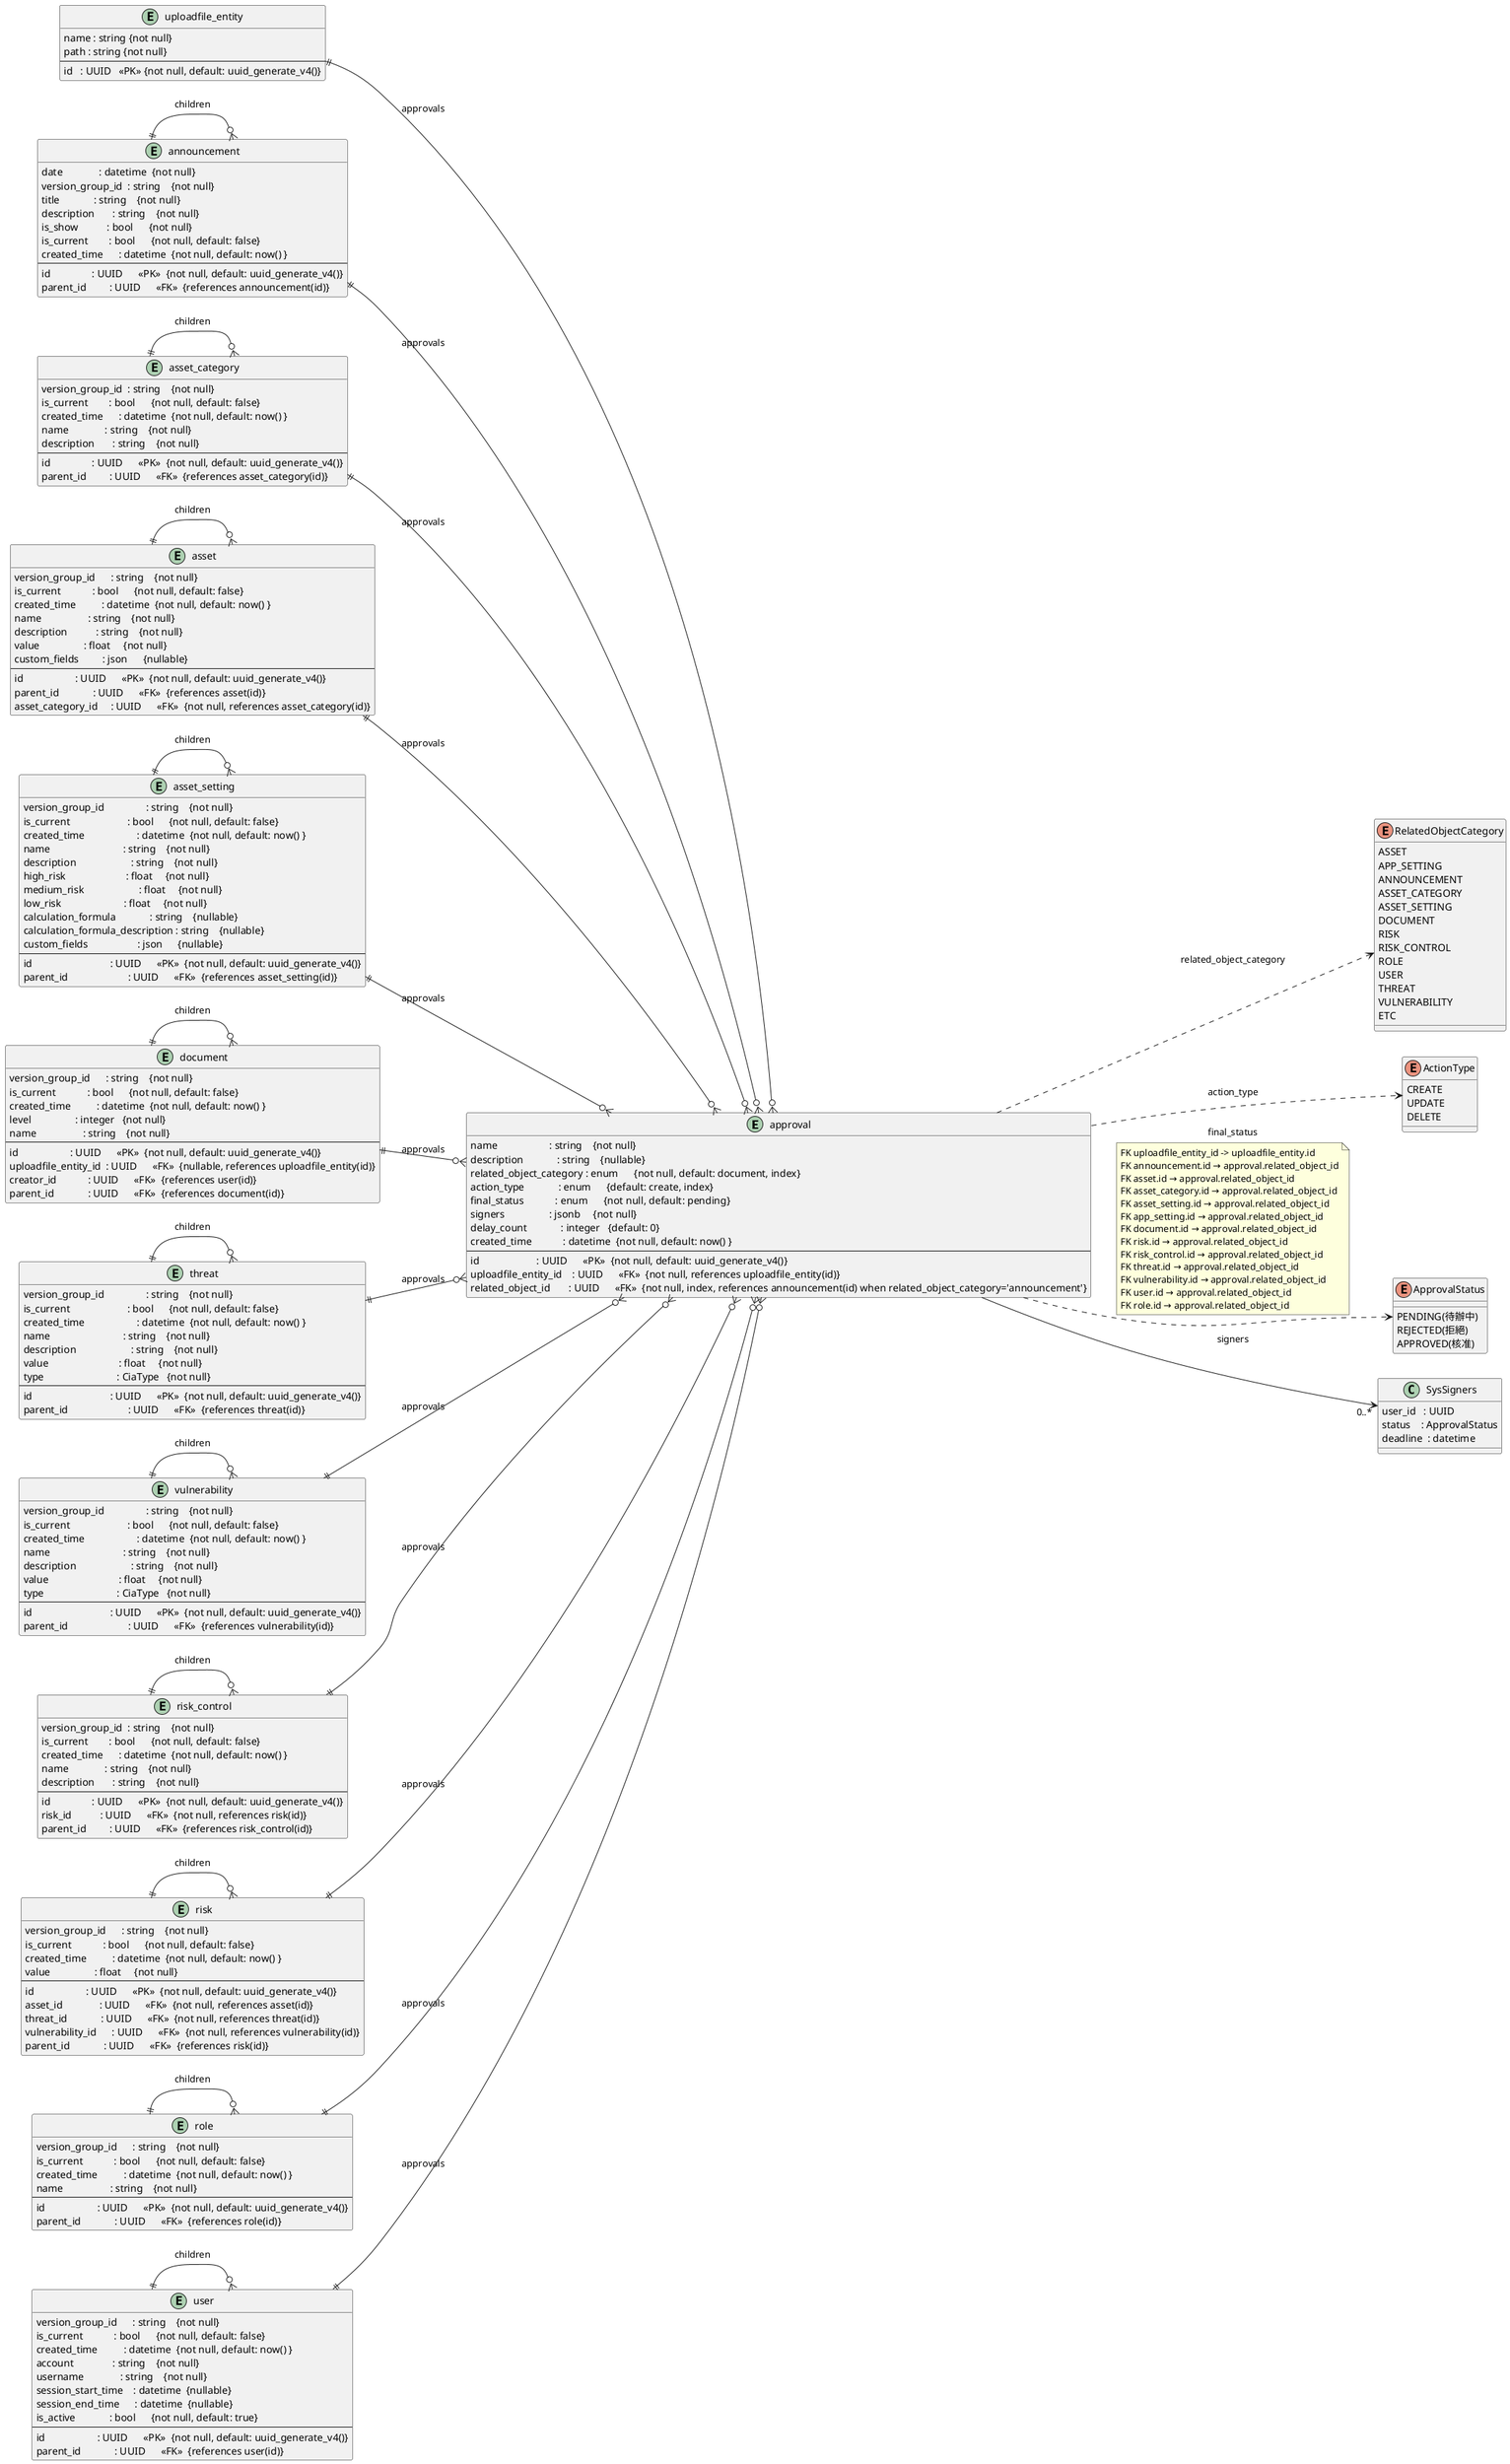 @startuml
' skinparam linetype ortho
left to right direction

entity "approval" as APV {
    name                    : string    {not null}
    description             : string    {nullable}
    related_object_category : enum      {not null, default: document, index}
    action_type             : enum      {default: create, index}
    final_status            : enum      {not null, default: pending}
    signers                 : jsonb     {not null}
    delay_count             : integer   {default: 0}
    created_time            : datetime  {not null, default: now() }
    --
    id                      : UUID      <<PK>>  {not null, default: uuid_generate_v4()}
    uploadfile_entity_id    : UUID      <<FK>>  {not null, references uploadfile_entity(id)}
    related_object_id       : UUID      <<FK>>  {not null, index, references announcement(id) when related_object_category='announcement'}
}

enum RelatedObjectCategory {
    ASSET
    APP_SETTING
    ANNOUNCEMENT
    ASSET_CATEGORY
    ASSET_SETTING
    DOCUMENT
    RISK
    RISK_CONTROL
    ROLE
    USER
    THREAT
    VULNERABILITY
    ETC
}

enum ActionType {
    CREATE
    UPDATE
    DELETE
}

enum ApprovalStatus {
    PENDING(待辦中)
    REJECTED(拒絕)
    APPROVED(核准)
}

class SysSigners {
    user_id   : UUID
    status    : ApprovalStatus
    deadline  : datetime
}

APV --> "0..*" SysSigners    : signers
APV ..> RelatedObjectCategory : related_object_category
APV ..> ActionType           : action_type
APV ..> ApprovalStatus       : final_status

note on link
    FK uploadfile_entity_id -> uploadfile_entity.id
    FK announcement.id → approval.related_object_id
    FK asset.id → approval.related_object_id
    FK asset_category.id → approval.related_object_id
    FK asset_setting.id → approval.related_object_id
    FK app_setting.id → approval.related_object_id
    FK document.id → approval.related_object_id
    FK risk.id → approval.related_object_id
    FK risk_control.id → approval.related_object_id
    FK threat.id → approval.related_object_id
    FK vulnerability.id → approval.related_object_id
    FK user.id → approval.related_object_id
    FK role.id → approval.related_object_id
end note

entity "uploadfile_entity" as UPE {
    name : string {not null}
    path : string {not null}
    --
    id   : UUID   <<PK>> {not null, default: uuid_generate_v4()}
}
UPE ||--o{ APV : approvals

entity "announcement" as ANN {
    date              : datetime  {not null}
    version_group_id  : string    {not null}
    title             : string    {not null}
    description       : string    {not null}
    is_show           : bool      {not null}
    is_current        : bool      {not null, default: false}
    created_time      : datetime  {not null, default: now() }
    --
    id                : UUID      <<PK>>  {not null, default: uuid_generate_v4()}
    parent_id         : UUID      <<FK>>  {references announcement(id)}
}
ANN ||--o{ ANN : children
ANN ||--o{ APV : approvals

entity "asset_category" as ASC {
    version_group_id  : string    {not null}
    is_current        : bool      {not null, default: false}
    created_time      : datetime  {not null, default: now() }
    name              : string    {not null}
    description       : string    {not null}
    --
    id                : UUID      <<PK>>  {not null, default: uuid_generate_v4()}
    parent_id         : UUID      <<FK>>  {references asset_category(id)}
}
ASC ||--o{ ASC : children
ASC ||--o{ APV : approvals

entity "asset" as AST {
    version_group_id      : string    {not null}
    is_current            : bool      {not null, default: false}
    created_time          : datetime  {not null, default: now() }
    name                  : string    {not null}
    description           : string    {not null}
    value                 : float     {not null}
    custom_fields         : json      {nullable}
    --
    id                    : UUID      <<PK>>  {not null, default: uuid_generate_v4()}
    parent_id             : UUID      <<FK>>  {references asset(id)}
    asset_category_id     : UUID      <<FK>>  {not null, references asset_category(id)}
}
AST ||--o{ AST : children
AST ||--o{ APV : approvals

entity "asset_setting" as ASTS {
    version_group_id                : string    {not null}
    is_current                      : bool      {not null, default: false}
    created_time                    : datetime  {not null, default: now() }
    name                            : string    {not null}
    description                     : string    {not null}
    high_risk                       : float     {not null}
    medium_risk                     : float     {not null}
    low_risk                        : float     {not null}
    calculation_formula             : string    {nullable}
    calculation_formula_description : string    {nullable}
    custom_fields                   : json      {nullable}
    --
    id                              : UUID      <<PK>>  {not null, default: uuid_generate_v4()}
    parent_id                       : UUID      <<FK>>  {references asset_setting(id)}
}
ASTS ||--o{ ASTS : children
ASTS ||--o{ APV : approvals

entity "document" as DOC {
    version_group_id      : string    {not null}
    is_current            : bool      {not null, default: false}
    created_time          : datetime  {not null, default: now() }
    level                 : integer   {not null}
    name                  : string    {not null}
    --
    id                    : UUID      <<PK>>  {not null, default: uuid_generate_v4()}
    uploadfile_entity_id  : UUID      <<FK>>  {nullable, references uploadfile_entity(id)}
    creator_id            : UUID      <<FK>>  {references user(id)}
    parent_id             : UUID      <<FK>>  {references document(id)}
}
DOC ||--o{ DOC : children
DOC ||--o{ APV : approvals

entity "threat" as THR {
    version_group_id                : string    {not null}
    is_current                      : bool      {not null, default: false}
    created_time                    : datetime  {not null, default: now() }
    name                            : string    {not null}
    description                     : string    {not null}
    value                           : float     {not null}
    type                            : CiaType   {not null}
    --
    id                              : UUID      <<PK>>  {not null, default: uuid_generate_v4()}
    parent_id                       : UUID      <<FK>>  {references threat(id)}
}
THR ||--o{ THR : children
THR ||--o{ APV : approvals

entity "vulnerability" as VUL {
    version_group_id                : string    {not null}
    is_current                      : bool      {not null, default: false}
    created_time                    : datetime  {not null, default: now() }
    name                            : string    {not null}
    description                     : string    {not null}
    value                           : float     {not null}
    type                            : CiaType   {not null}
    --
    id                              : UUID      <<PK>>  {not null, default: uuid_generate_v4()}
    parent_id                       : UUID      <<FK>>  {references vulnerability(id)}
}
VUL ||--o{ VUL : children
VUL ||--o{ APV : approvals

entity "risk_control" as RSC {
    version_group_id  : string    {not null}
    is_current        : bool      {not null, default: false}
    created_time      : datetime  {not null, default: now() }
    name              : string    {not null}
    description       : string    {not null}
    --
    id                : UUID      <<PK>>  {not null, default: uuid_generate_v4()}
    risk_id           : UUID      <<FK>>  {not null, references risk(id)}
    parent_id         : UUID      <<FK>>  {references risk_control(id)}
}
RSC ||--o{ RSC : children
RSC ||--o{ APV : approvals

entity "risk" as RSK {
    version_group_id      : string    {not null}
    is_current            : bool      {not null, default: false}
    created_time          : datetime  {not null, default: now() }
    value                 : float     {not null}
    --
    id                    : UUID      <<PK>>  {not null, default: uuid_generate_v4()}
    asset_id              : UUID      <<FK>>  {not null, references asset(id)}
    threat_id             : UUID      <<FK>>  {not null, references threat(id)}
    vulnerability_id      : UUID      <<FK>>  {not null, references vulnerability(id)}
    parent_id             : UUID      <<FK>>  {references risk(id)}
}
RSK ||--o{ RSK : children
RSK ||--o{ APV : approvals

entity "role" as ROL {
    version_group_id      : string    {not null}
    is_current            : bool      {not null, default: false}
    created_time          : datetime  {not null, default: now() }
    name                  : string    {not null}
    --
    id                    : UUID      <<PK>>  {not null, default: uuid_generate_v4()}
    parent_id             : UUID      <<FK>>  {references role(id)}
}
ROL ||--o{ ROL : children
ROL ||--o{ APV : approvals

entity "user" as USR {
    version_group_id      : string    {not null}
    is_current            : bool      {not null, default: false}
    created_time          : datetime  {not null, default: now() }
    account               : string    {not null}
    username              : string    {not null}
    session_start_time    : datetime  {nullable}
    session_end_time      : datetime  {nullable}
    is_active             : bool      {not null, default: true}
    --
    id                    : UUID      <<PK>>  {not null, default: uuid_generate_v4()}
    parent_id             : UUID      <<FK>>  {references user(id)}
}
USR ||--o{ USR : children
USR ||--o{ APV : approvals
@enduml
